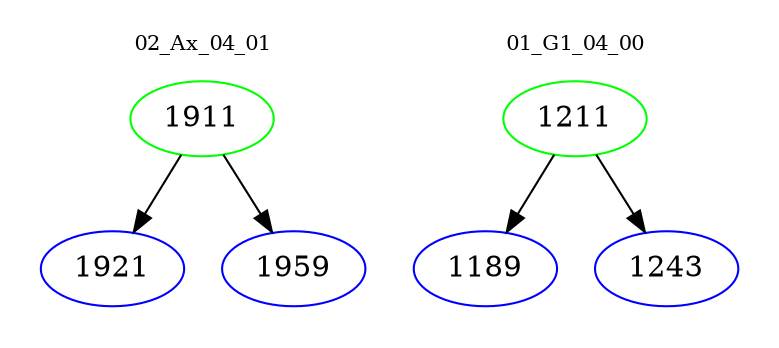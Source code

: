 digraph{
subgraph cluster_0 {
color = white
label = "02_Ax_04_01";
fontsize=10;
T0_1911 [label="1911", color="green"]
T0_1911 -> T0_1921 [color="black"]
T0_1921 [label="1921", color="blue"]
T0_1911 -> T0_1959 [color="black"]
T0_1959 [label="1959", color="blue"]
}
subgraph cluster_1 {
color = white
label = "01_G1_04_00";
fontsize=10;
T1_1211 [label="1211", color="green"]
T1_1211 -> T1_1189 [color="black"]
T1_1189 [label="1189", color="blue"]
T1_1211 -> T1_1243 [color="black"]
T1_1243 [label="1243", color="blue"]
}
}
